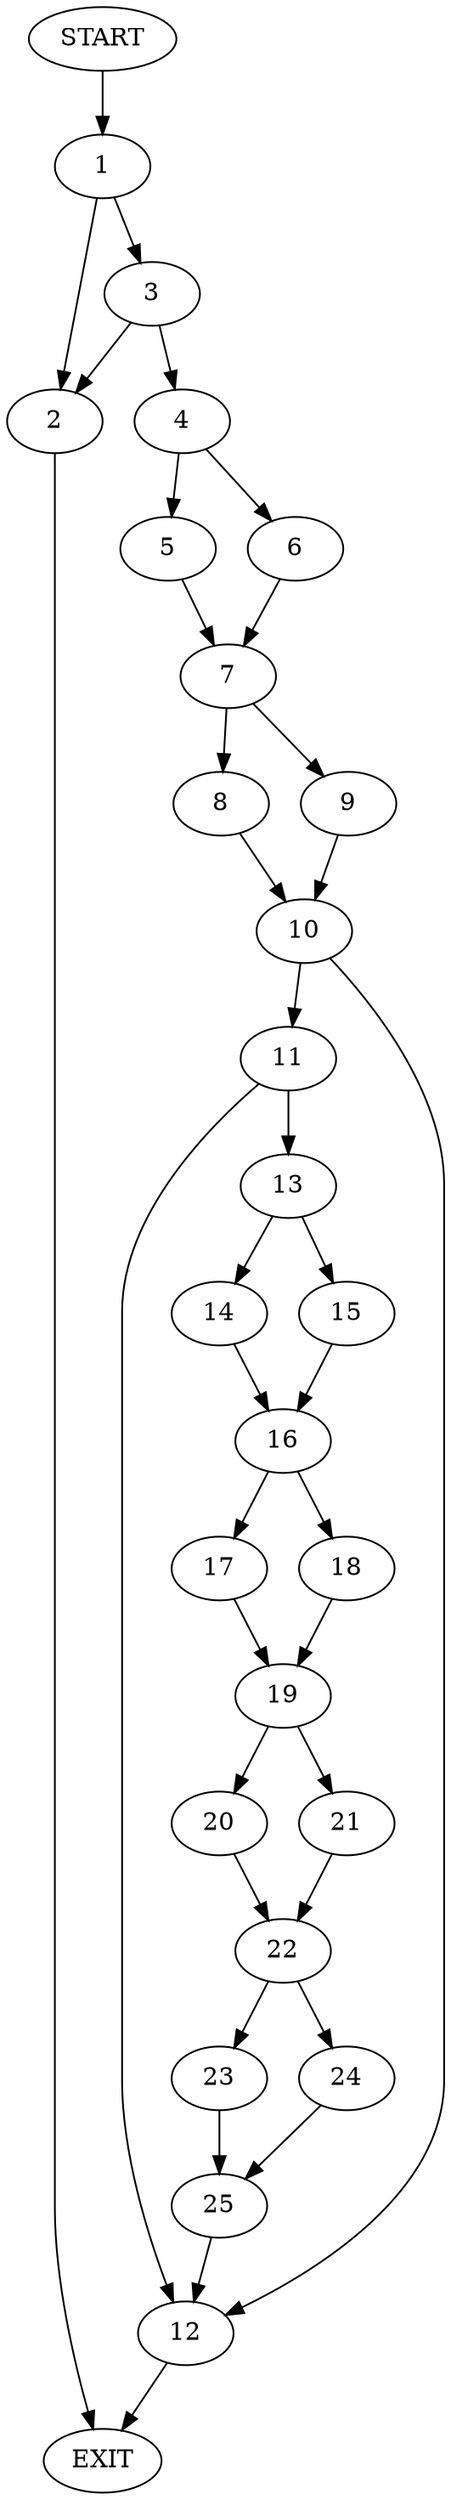 digraph {
0 [label="START"]
26 [label="EXIT"]
0 -> 1
1 -> 2
1 -> 3
3 -> 2
3 -> 4
2 -> 26
4 -> 5
4 -> 6
6 -> 7
5 -> 7
7 -> 8
7 -> 9
8 -> 10
9 -> 10
10 -> 11
10 -> 12
11 -> 13
11 -> 12
12 -> 26
13 -> 14
13 -> 15
15 -> 16
14 -> 16
16 -> 17
16 -> 18
18 -> 19
17 -> 19
19 -> 20
19 -> 21
21 -> 22
20 -> 22
22 -> 23
22 -> 24
23 -> 25
24 -> 25
25 -> 12
}
